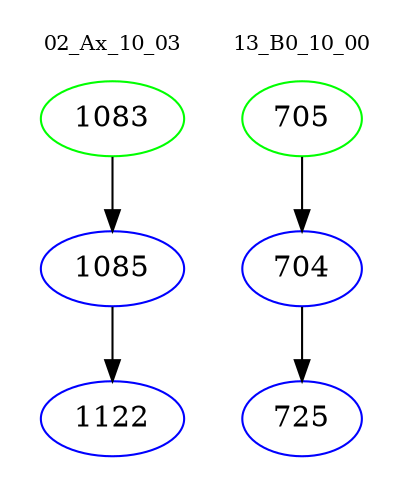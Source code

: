digraph{
subgraph cluster_0 {
color = white
label = "02_Ax_10_03";
fontsize=10;
T0_1083 [label="1083", color="green"]
T0_1083 -> T0_1085 [color="black"]
T0_1085 [label="1085", color="blue"]
T0_1085 -> T0_1122 [color="black"]
T0_1122 [label="1122", color="blue"]
}
subgraph cluster_1 {
color = white
label = "13_B0_10_00";
fontsize=10;
T1_705 [label="705", color="green"]
T1_705 -> T1_704 [color="black"]
T1_704 [label="704", color="blue"]
T1_704 -> T1_725 [color="black"]
T1_725 [label="725", color="blue"]
}
}
